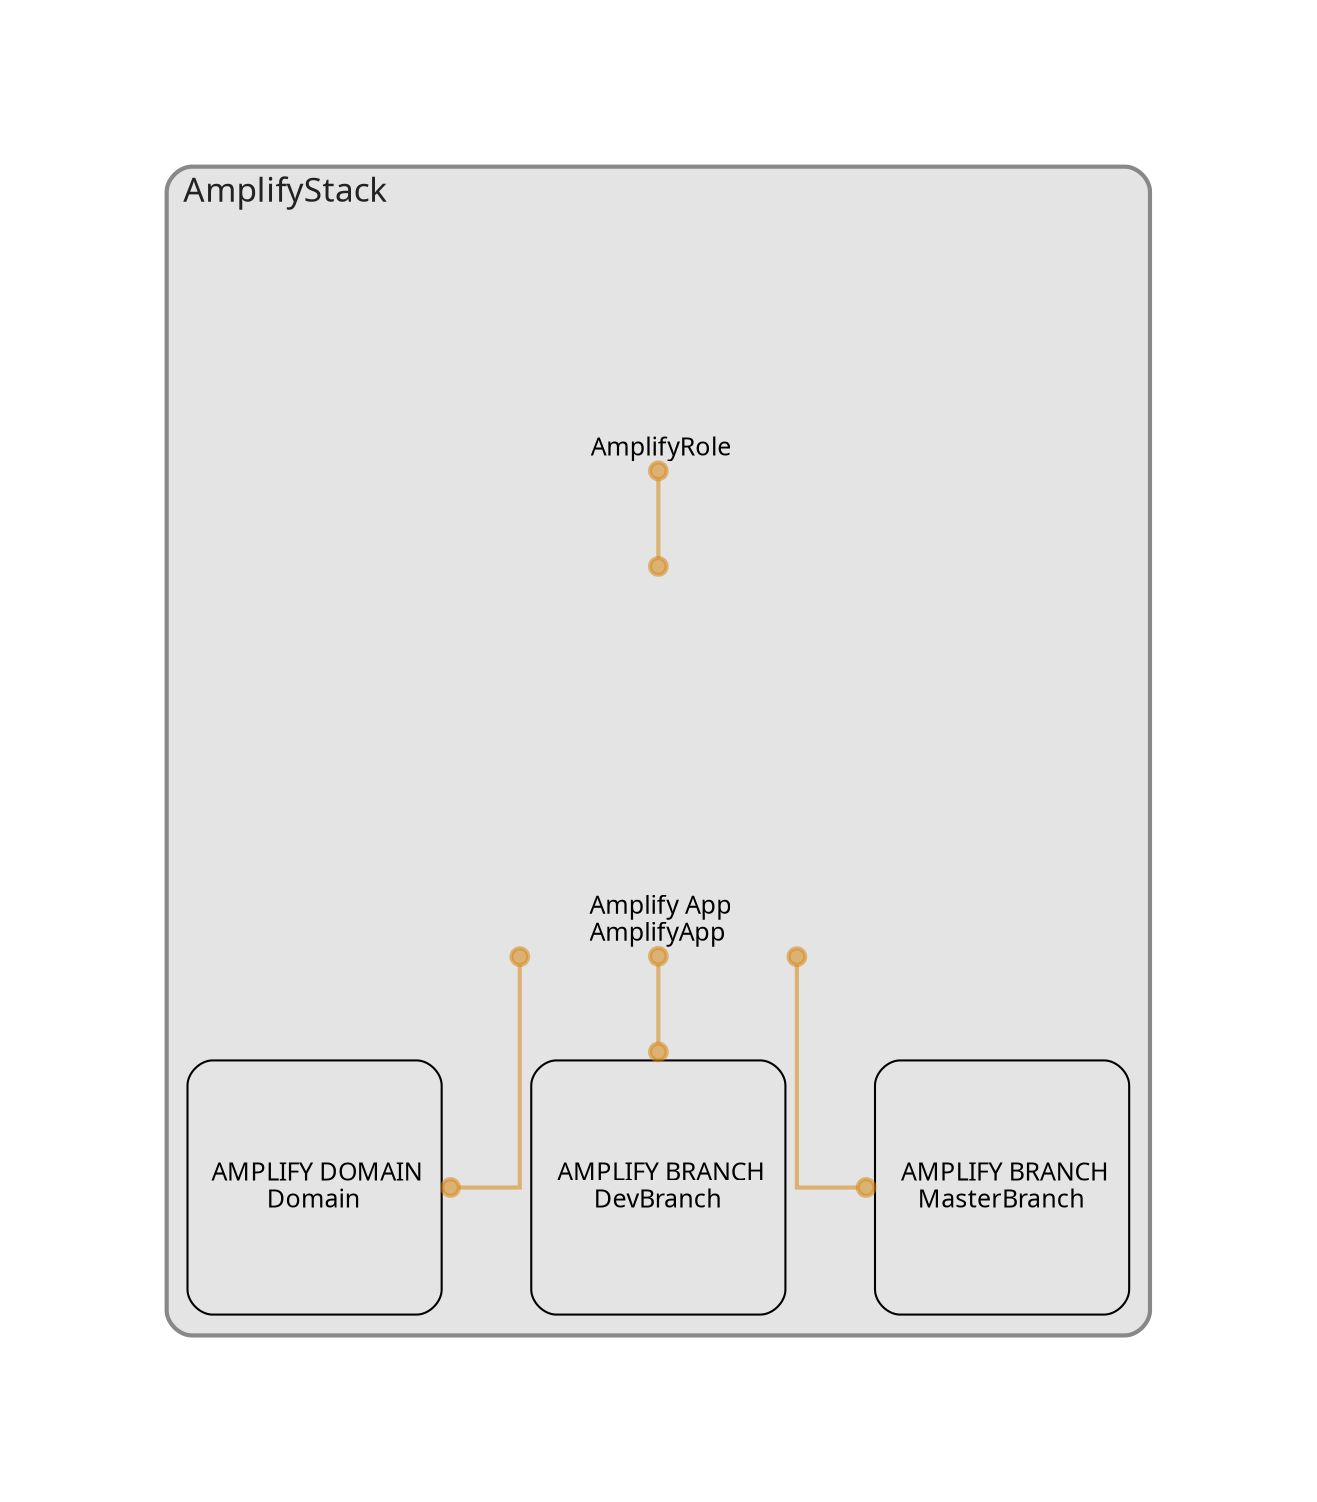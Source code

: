 digraph "Diagram" {
  splines = "ortho";
  pad = "1.0";
  nodesep = "0.60";
  ranksep = "0.75";
  fontname = "Sans-Serif";
  fontsize = "15";
  dpi = "200";
  rankdir = "BT";
  compound = "true";
  fontcolor = "#222222";
  edge [
    color = "#D5871488",
    penwidth = 2,
    arrowhead = "dot",
    arrowtail = "dot",
  ];
  node [
    shape = "box",
    style = "rounded",
    fixedsize = true,
    width = 1.7,
    height = 1.7,
    labelloc = "c",
    imagescale = true,
    fontname = "Sans-Serif",
    fontsize = 8,
    margin = 8,
  ];
  subgraph "AmplifyStack" {
    subgraph "cluster-SubGraph.AmplifyStack" {
      graph [
        label = "AmplifyStack",
        labelloc = "b",
        labeljust = "l",
        margin = "10",
        fontsize = "16",
        penwidth = "2",
        pencolor = "#888888",
        style = "filled,rounded",
        fillcolor = "#e4e4e4",
      ];
      "AmplifyStack/AmplifyRole" [
        label = " AmplifyRole",
        fontsize = 12,
        image = "/usr/local/lib/node_modules/cdk-dia/icons/aws/Service/Arch_Security-Identity-Compliance/64/Arch_AWS-Identity-and-Access-Management_64@5x.png",
        imagescale = "true",
        imagepos = "tc",
        penwidth = "0",
        shape = "node",
        fixedsize = "true",
        labelloc = "b",
        width = 1.2,
        height = 1.466,
      ];
      "AmplifyStack/AmplifyApp" [
        label = " Amplify App\nAmplifyApp",
        fontsize = 12,
        image = "/usr/local/lib/node_modules/cdk-dia/icons/aws/Service/Arch_Mobile/64/Arch_AWS-Amplify-Console_64@5x.png",
        imagescale = "true",
        imagepos = "tc",
        penwidth = "0",
        shape = "node",
        fixedsize = "true",
        labelloc = "b",
        width = 2,
        height = 2.4819999999999998,
      ];
      "AmplifyStack/MasterBranch" [
        label = " AMPLIFY BRANCH\nMasterBranch",
        fontsize = 12,
      ];
      "AmplifyStack/DevBranch" [
        label = " AMPLIFY BRANCH\nDevBranch",
        fontsize = 12,
      ];
      "AmplifyStack/Domain" [
        label = " AMPLIFY DOMAIN\nDomain",
        fontsize = 12,
      ];
    }
  }
  "AmplifyStack/AmplifyApp" -> "AmplifyStack/AmplifyRole" [
    dir = "both",
  ];
  "AmplifyStack/MasterBranch" -> "AmplifyStack/AmplifyApp" [
    dir = "both",
  ];
  "AmplifyStack/DevBranch" -> "AmplifyStack/AmplifyApp" [
    dir = "both",
  ];
  "AmplifyStack/Domain" -> "AmplifyStack/AmplifyApp" [
    dir = "both",
  ];
}